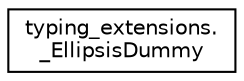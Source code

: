 digraph "Graphical Class Hierarchy"
{
 // LATEX_PDF_SIZE
  edge [fontname="Helvetica",fontsize="10",labelfontname="Helvetica",labelfontsize="10"];
  node [fontname="Helvetica",fontsize="10",shape=record];
  rankdir="LR";
  Node0 [label="typing_extensions.\l_EllipsisDummy",height=0.2,width=0.4,color="black", fillcolor="white", style="filled",URL="$classtyping__extensions_1_1__EllipsisDummy.html",tooltip=" "];
}
